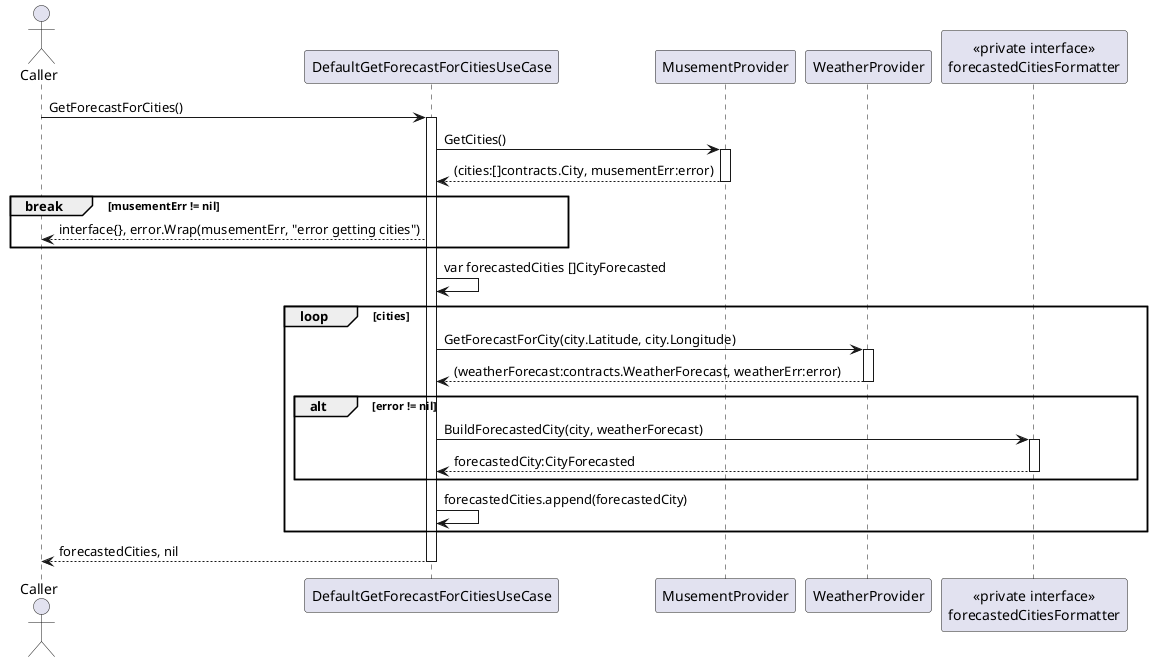 @startuml

actor Caller as C
participant DefaultGetForecastForCitiesUseCase as UC
participant MusementProvider as MP
participant WeatherProvider as WP
participant "<<private interface>>\nforecastedCitiesFormatter" as FCF

C -> UC : GetForecastForCities()
activate UC
    UC -> MP : GetCities()
    activate MP
    return (cities:[]contracts.City, musementErr:error)
    break musementErr != nil
        UC --> C : interface{}, error.Wrap(musementErr, "error getting cities")
    end
    UC -> UC : var forecastedCities []CityForecasted
    loop cities
        UC -> WP : GetForecastForCity(city.Latitude, city.Longitude)
        activate WP
        return (weatherForecast:contracts.WeatherForecast, weatherErr:error)
        alt error != nil
            UC -> FCF : BuildForecastedCity(city, weatherForecast)
            activate FCF
            return forecastedCity:CityForecasted
        end
        UC -> UC : forecastedCities.append(forecastedCity)
    end
    UC --> C : forecastedCities, nil
deactivate

@enduml
